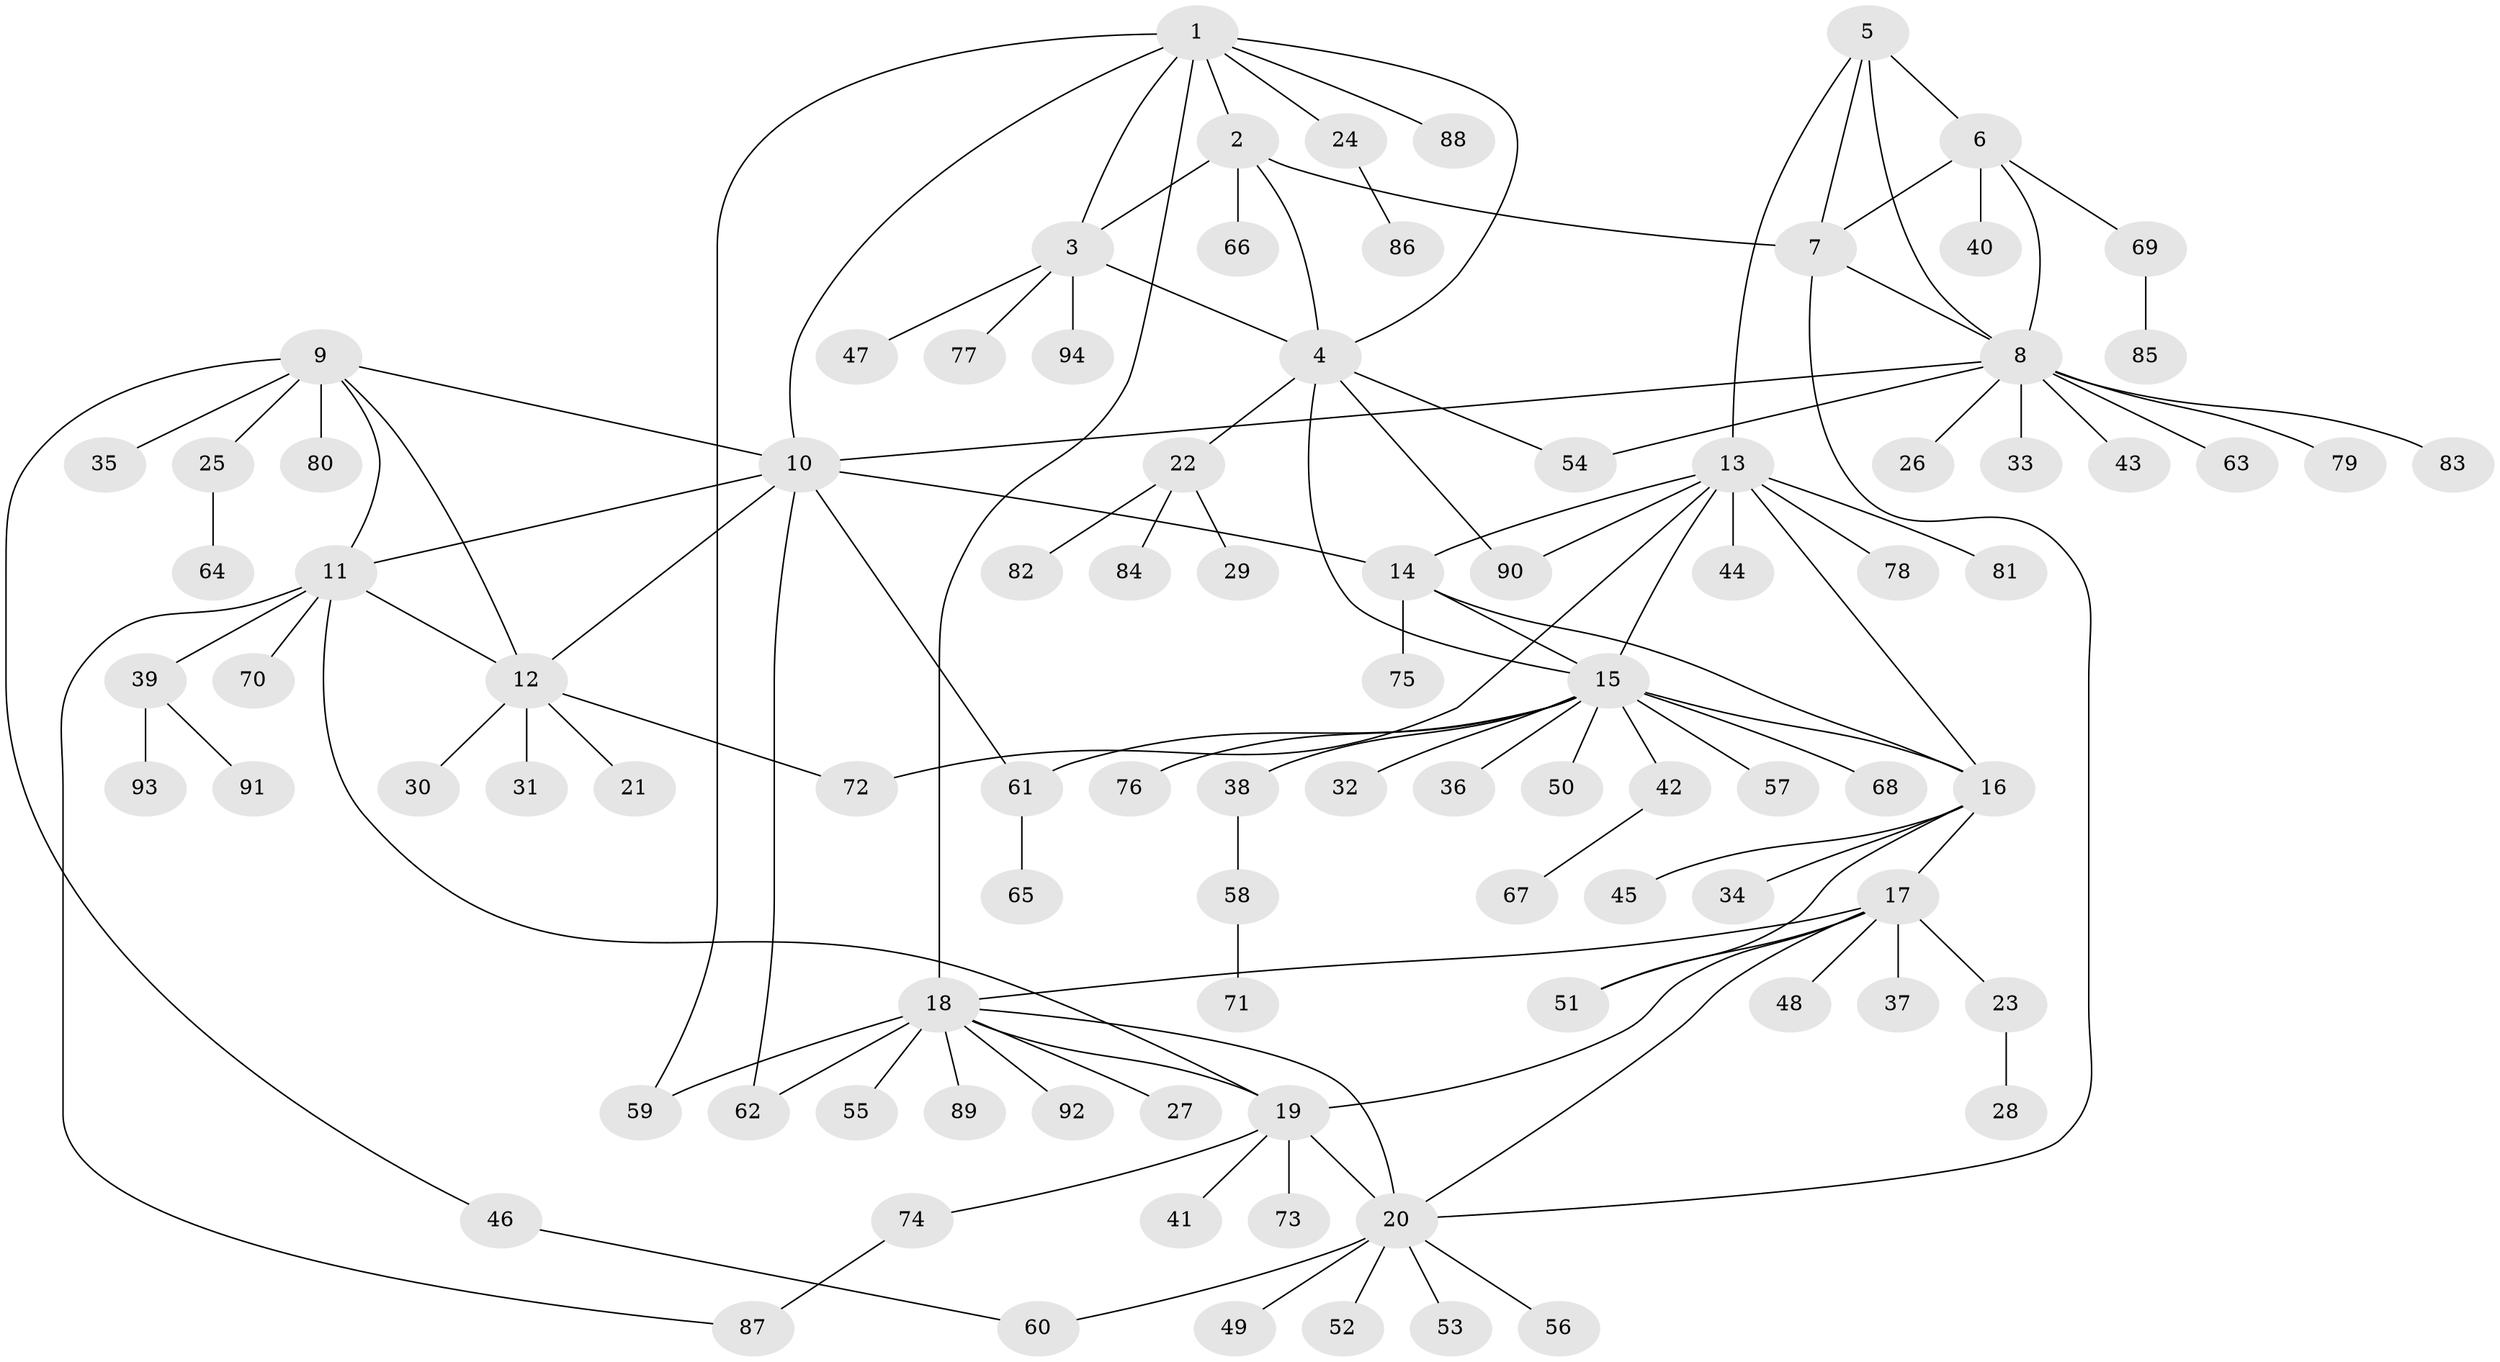 // Generated by graph-tools (version 1.1) at 2025/16/03/09/25 04:16:00]
// undirected, 94 vertices, 123 edges
graph export_dot {
graph [start="1"]
  node [color=gray90,style=filled];
  1;
  2;
  3;
  4;
  5;
  6;
  7;
  8;
  9;
  10;
  11;
  12;
  13;
  14;
  15;
  16;
  17;
  18;
  19;
  20;
  21;
  22;
  23;
  24;
  25;
  26;
  27;
  28;
  29;
  30;
  31;
  32;
  33;
  34;
  35;
  36;
  37;
  38;
  39;
  40;
  41;
  42;
  43;
  44;
  45;
  46;
  47;
  48;
  49;
  50;
  51;
  52;
  53;
  54;
  55;
  56;
  57;
  58;
  59;
  60;
  61;
  62;
  63;
  64;
  65;
  66;
  67;
  68;
  69;
  70;
  71;
  72;
  73;
  74;
  75;
  76;
  77;
  78;
  79;
  80;
  81;
  82;
  83;
  84;
  85;
  86;
  87;
  88;
  89;
  90;
  91;
  92;
  93;
  94;
  1 -- 2;
  1 -- 3;
  1 -- 4;
  1 -- 10;
  1 -- 18;
  1 -- 24;
  1 -- 59;
  1 -- 88;
  2 -- 3;
  2 -- 4;
  2 -- 7;
  2 -- 66;
  3 -- 4;
  3 -- 47;
  3 -- 77;
  3 -- 94;
  4 -- 15;
  4 -- 22;
  4 -- 54;
  4 -- 90;
  5 -- 6;
  5 -- 7;
  5 -- 8;
  5 -- 13;
  6 -- 7;
  6 -- 8;
  6 -- 40;
  6 -- 69;
  7 -- 8;
  7 -- 20;
  8 -- 10;
  8 -- 26;
  8 -- 33;
  8 -- 43;
  8 -- 54;
  8 -- 63;
  8 -- 79;
  8 -- 83;
  9 -- 10;
  9 -- 11;
  9 -- 12;
  9 -- 25;
  9 -- 35;
  9 -- 46;
  9 -- 80;
  10 -- 11;
  10 -- 12;
  10 -- 14;
  10 -- 61;
  10 -- 62;
  11 -- 12;
  11 -- 19;
  11 -- 39;
  11 -- 70;
  11 -- 87;
  12 -- 21;
  12 -- 30;
  12 -- 31;
  12 -- 72;
  13 -- 14;
  13 -- 15;
  13 -- 16;
  13 -- 44;
  13 -- 72;
  13 -- 78;
  13 -- 81;
  13 -- 90;
  14 -- 15;
  14 -- 16;
  14 -- 75;
  15 -- 16;
  15 -- 32;
  15 -- 36;
  15 -- 38;
  15 -- 42;
  15 -- 50;
  15 -- 57;
  15 -- 61;
  15 -- 68;
  15 -- 76;
  16 -- 17;
  16 -- 34;
  16 -- 45;
  16 -- 51;
  17 -- 18;
  17 -- 19;
  17 -- 20;
  17 -- 23;
  17 -- 37;
  17 -- 48;
  17 -- 51;
  18 -- 19;
  18 -- 20;
  18 -- 27;
  18 -- 55;
  18 -- 59;
  18 -- 62;
  18 -- 89;
  18 -- 92;
  19 -- 20;
  19 -- 41;
  19 -- 73;
  19 -- 74;
  20 -- 49;
  20 -- 52;
  20 -- 53;
  20 -- 56;
  20 -- 60;
  22 -- 29;
  22 -- 82;
  22 -- 84;
  23 -- 28;
  24 -- 86;
  25 -- 64;
  38 -- 58;
  39 -- 91;
  39 -- 93;
  42 -- 67;
  46 -- 60;
  58 -- 71;
  61 -- 65;
  69 -- 85;
  74 -- 87;
}
